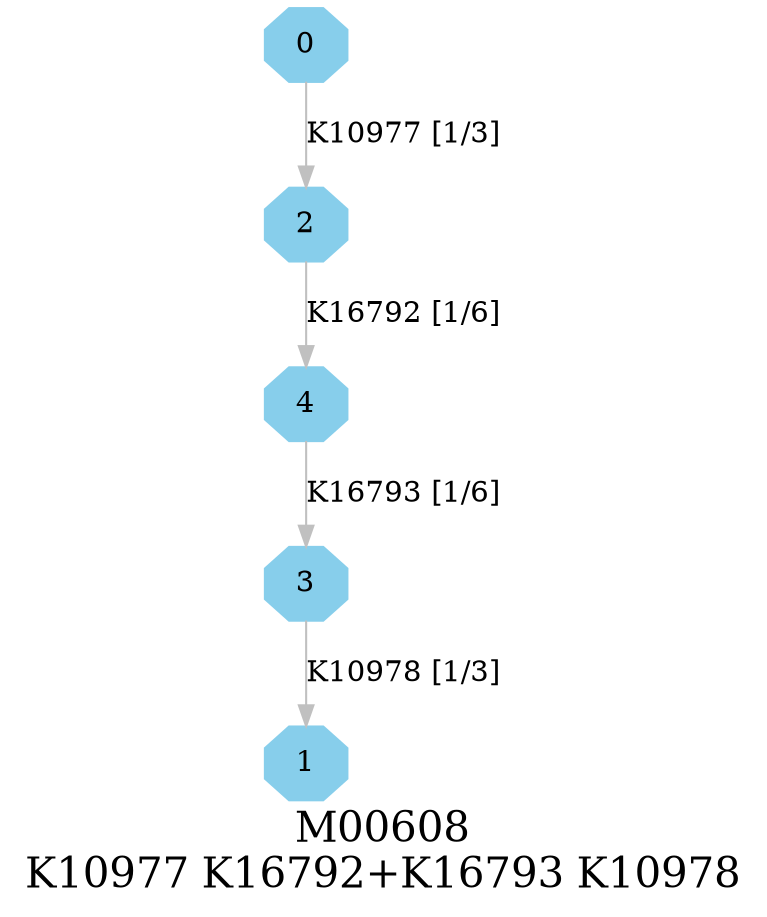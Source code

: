 digraph G {
graph [label="M00608
K10977 K16792+K16793 K10978",fontsize=20];
node [shape=box,style=filled];
edge [len=3,color=grey];
{node [width=.3,height=.3,shape=octagon,style=filled,color=skyblue] 0 1 2 3 4 }
0 -> 2 [label="K10977 [1/3]"];
2 -> 4 [label="K16792 [1/6]"];
3 -> 1 [label="K10978 [1/3]"];
4 -> 3 [label="K16793 [1/6]"];
}